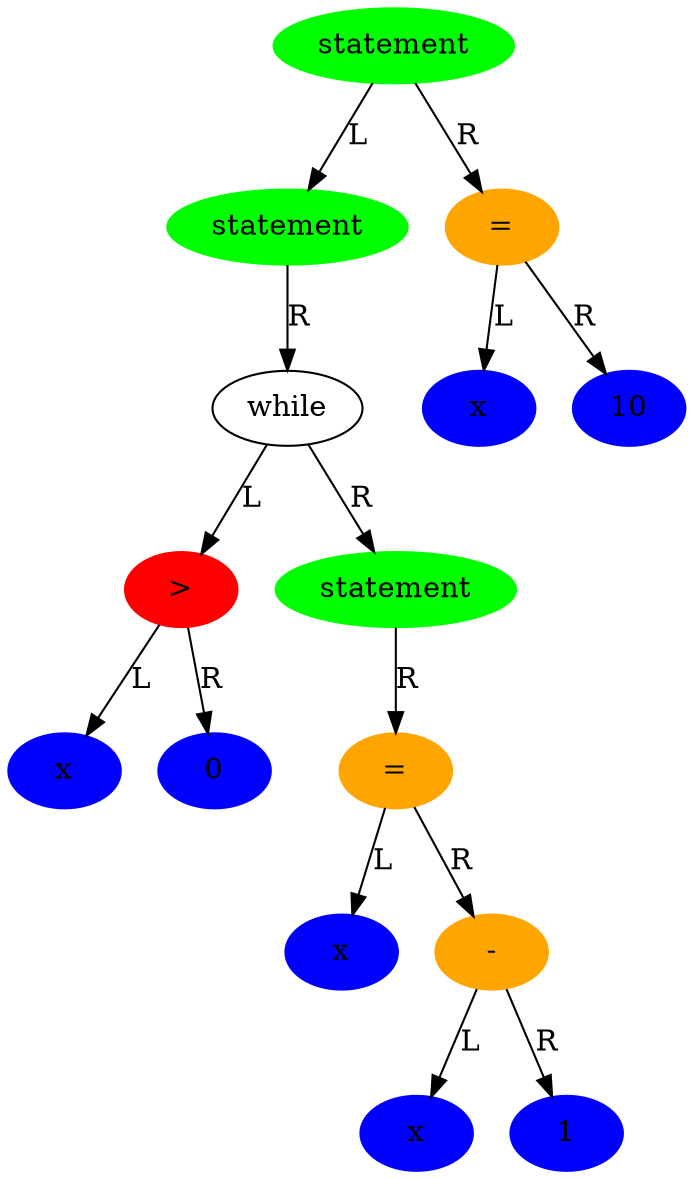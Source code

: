 digraph tree {
94643741016864 [label ="statement", style = "filled", color = "green"];
94643741016864 -> 94643741016912 [label = "L"];
94643741016912 [label ="statement", style = "filled", color = "green"];
94643741016912 -> 94643741021056 [label = "R"];
94643741021056 [label ="while"];
94643741021056 -> 94643741021152 [label = "L"];
94643741021152 [label =">", style = "filled", color = "red"];
94643741021152 -> 94643741021120 [label = "L"];
94643741021120 [label ="x", style = "filled", color = "blue"];
94643741021152 -> 94643741021184 [label = "R"];
94643741021184 [label ="0", style = "filled", color = "blue"];
94643741021056 -> 94643741016960 [label = "R"];
94643741016960 [label ="statement", style = "filled", color = "green"];
94643741016960 -> 94643741021312 [label = "R"];
94643741021312 [label ="=", style = "filled", color = "orange"];
94643741021312 -> 94643741021280 [label = "L"];
94643741021280 [label ="x", style = "filled", color = "blue"];
94643741021312 -> 94643741021376 [label = "R"];
94643741021376 [label ="-", style = "filled", color = "orange"];
94643741021376 -> 94643741021344 [label = "L"];
94643741021344 [label ="x", style = "filled", color = "blue"];
94643741021376 -> 94643741021408 [label = "R"];
94643741021408 [label ="1", style = "filled", color = "blue"];
94643741016864 -> 94643741020960 [label = "R"];
94643741020960 [label ="=", style = "filled", color = "orange"];
94643741020960 -> 94643741020928 [label = "L"];
94643741020928 [label ="x", style = "filled", color = "blue"];
94643741020960 -> 94643741020992 [label = "R"];
94643741020992 [label ="10", style = "filled", color = "blue"];

}